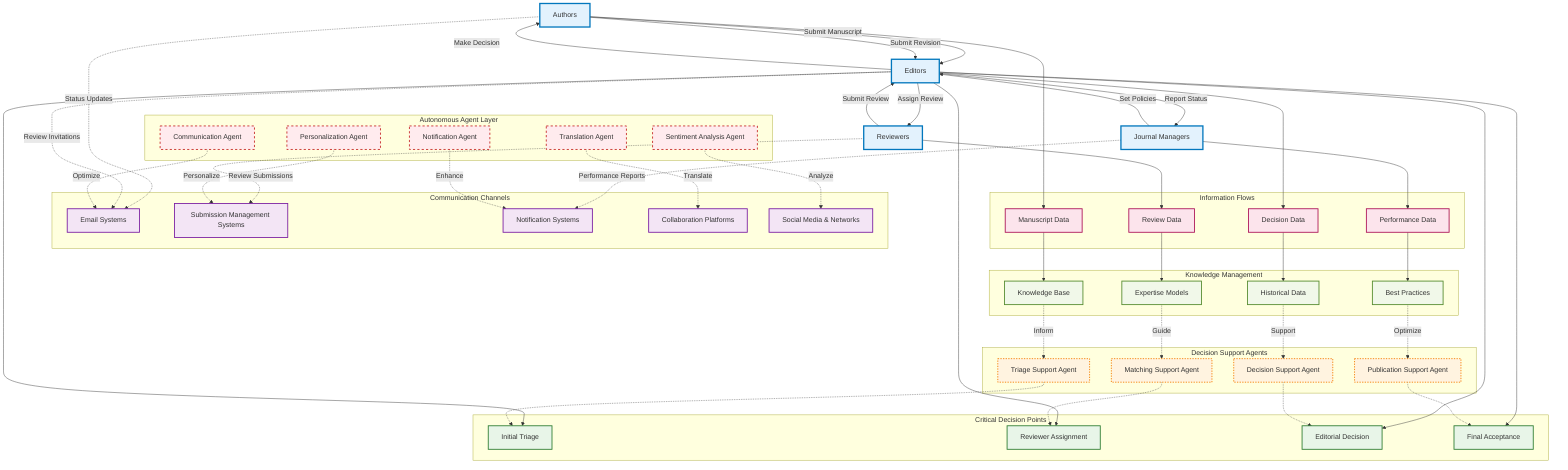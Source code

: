 graph TB
    %% Stakeholder Interaction Patterns and Communication Flows
    
    %% Core Stakeholders
    AU[Authors]
    ED[Editors]
    RE[Reviewers]
    JM[Journal Managers]
    
    %% Communication Channels
    subgraph "Communication Channels"
        EMAIL[Email Systems]
        SMS[Submission Management Systems]
        NTF[Notification Systems]
        COL[Collaboration Platforms]
        SOC[Social Media & Networks]
    end
    
    %% Autonomous Agent Layer
    subgraph "Autonomous Agent Layer"
        CA[Communication Agent]
        NA[Notification Agent]
        PA[Personalization Agent]
        TA[Translation Agent]
        SA[Sentiment Analysis Agent]
    end
    
    %% Primary Interactions
    AU -->|Submit Manuscript| ED
    ED -->|Assign Review| RE
    RE -->|Submit Review| ED
    ED -->|Make Decision| AU
    AU -->|Submit Revision| ED
    ED -->|Report Status| JM
    JM -->|Set Policies| ED
    
    %% Communication Flows
    AU -.->|Status Updates| EMAIL
    ED -.->|Review Invitations| EMAIL
    RE -.->|Review Submissions| SMS
    JM -.->|Performance Reports| NTF
    
    %% Agent Interventions
    CA -.->|Optimize| EMAIL
    NA -.->|Enhance| NTF
    PA -.->|Personalize| SMS
    TA -.->|Translate| COL
    SA -.->|Analyze| SOC
    
    %% Decision Points
    subgraph "Critical Decision Points"
        DP1[Initial Triage]
        DP2[Reviewer Assignment]
        DP3[Editorial Decision]
        DP4[Final Acceptance]
    end
    
    ED --> DP1
    ED --> DP2
    ED --> DP3
    ED --> DP4
    
    %% Agent Support for Decisions
    subgraph "Decision Support Agents"
        DSA1[Triage Support Agent]
        DSA2[Matching Support Agent]
        DSA3[Decision Support Agent]
        DSA4[Publication Support Agent]
    end
    
    DSA1 -.-> DP1
    DSA2 -.-> DP2
    DSA3 -.-> DP3
    DSA4 -.-> DP4
    
    %% Information Flows
    subgraph "Information Flows"
        IF1[Manuscript Data]
        IF2[Review Data]
        IF3[Decision Data]
        IF4[Performance Data]
    end
    
    AU --> IF1
    RE --> IF2
    ED --> IF3
    JM --> IF4
    
    %% Knowledge Base
    subgraph "Knowledge Management"
        KB[Knowledge Base]
        EX[Expertise Models]
        HI[Historical Data]
        BE[Best Practices]
    end
    
    IF1 --> KB
    IF2 --> EX
    IF3 --> HI
    IF4 --> BE
    
    %% Feedback Loops
    KB -.->|Inform| DSA1
    EX -.->|Guide| DSA2
    HI -.->|Support| DSA3
    BE -.->|Optimize| DSA4
    
    %% Styling
    classDef stakeholder fill:#e3f2fd,stroke:#0277bd,stroke-width:3px
    classDef channel fill:#f3e5f5,stroke:#7b1fa2,stroke-width:2px
    classDef agent fill:#ffebee,stroke:#c62828,stroke-width:2px,stroke-dasharray: 5 5
    classDef decision fill:#e8f5e8,stroke:#2e7d32,stroke-width:2px
    classDef support fill:#fff3e0,stroke:#f57c00,stroke-width:2px,stroke-dasharray: 3 3
    classDef info fill:#fce4ec,stroke:#ad1457,stroke-width:2px
    classDef knowledge fill:#f1f8e9,stroke:#558b2f,stroke-width:2px
    
    class AU,ED,RE,JM stakeholder
    class EMAIL,SMS,NTF,COL,SOC channel
    class CA,NA,PA,TA,SA agent
    class DP1,DP2,DP3,DP4 decision
    class DSA1,DSA2,DSA3,DSA4 support
    class IF1,IF2,IF3,IF4 info
    class KB,EX,HI,BE knowledge